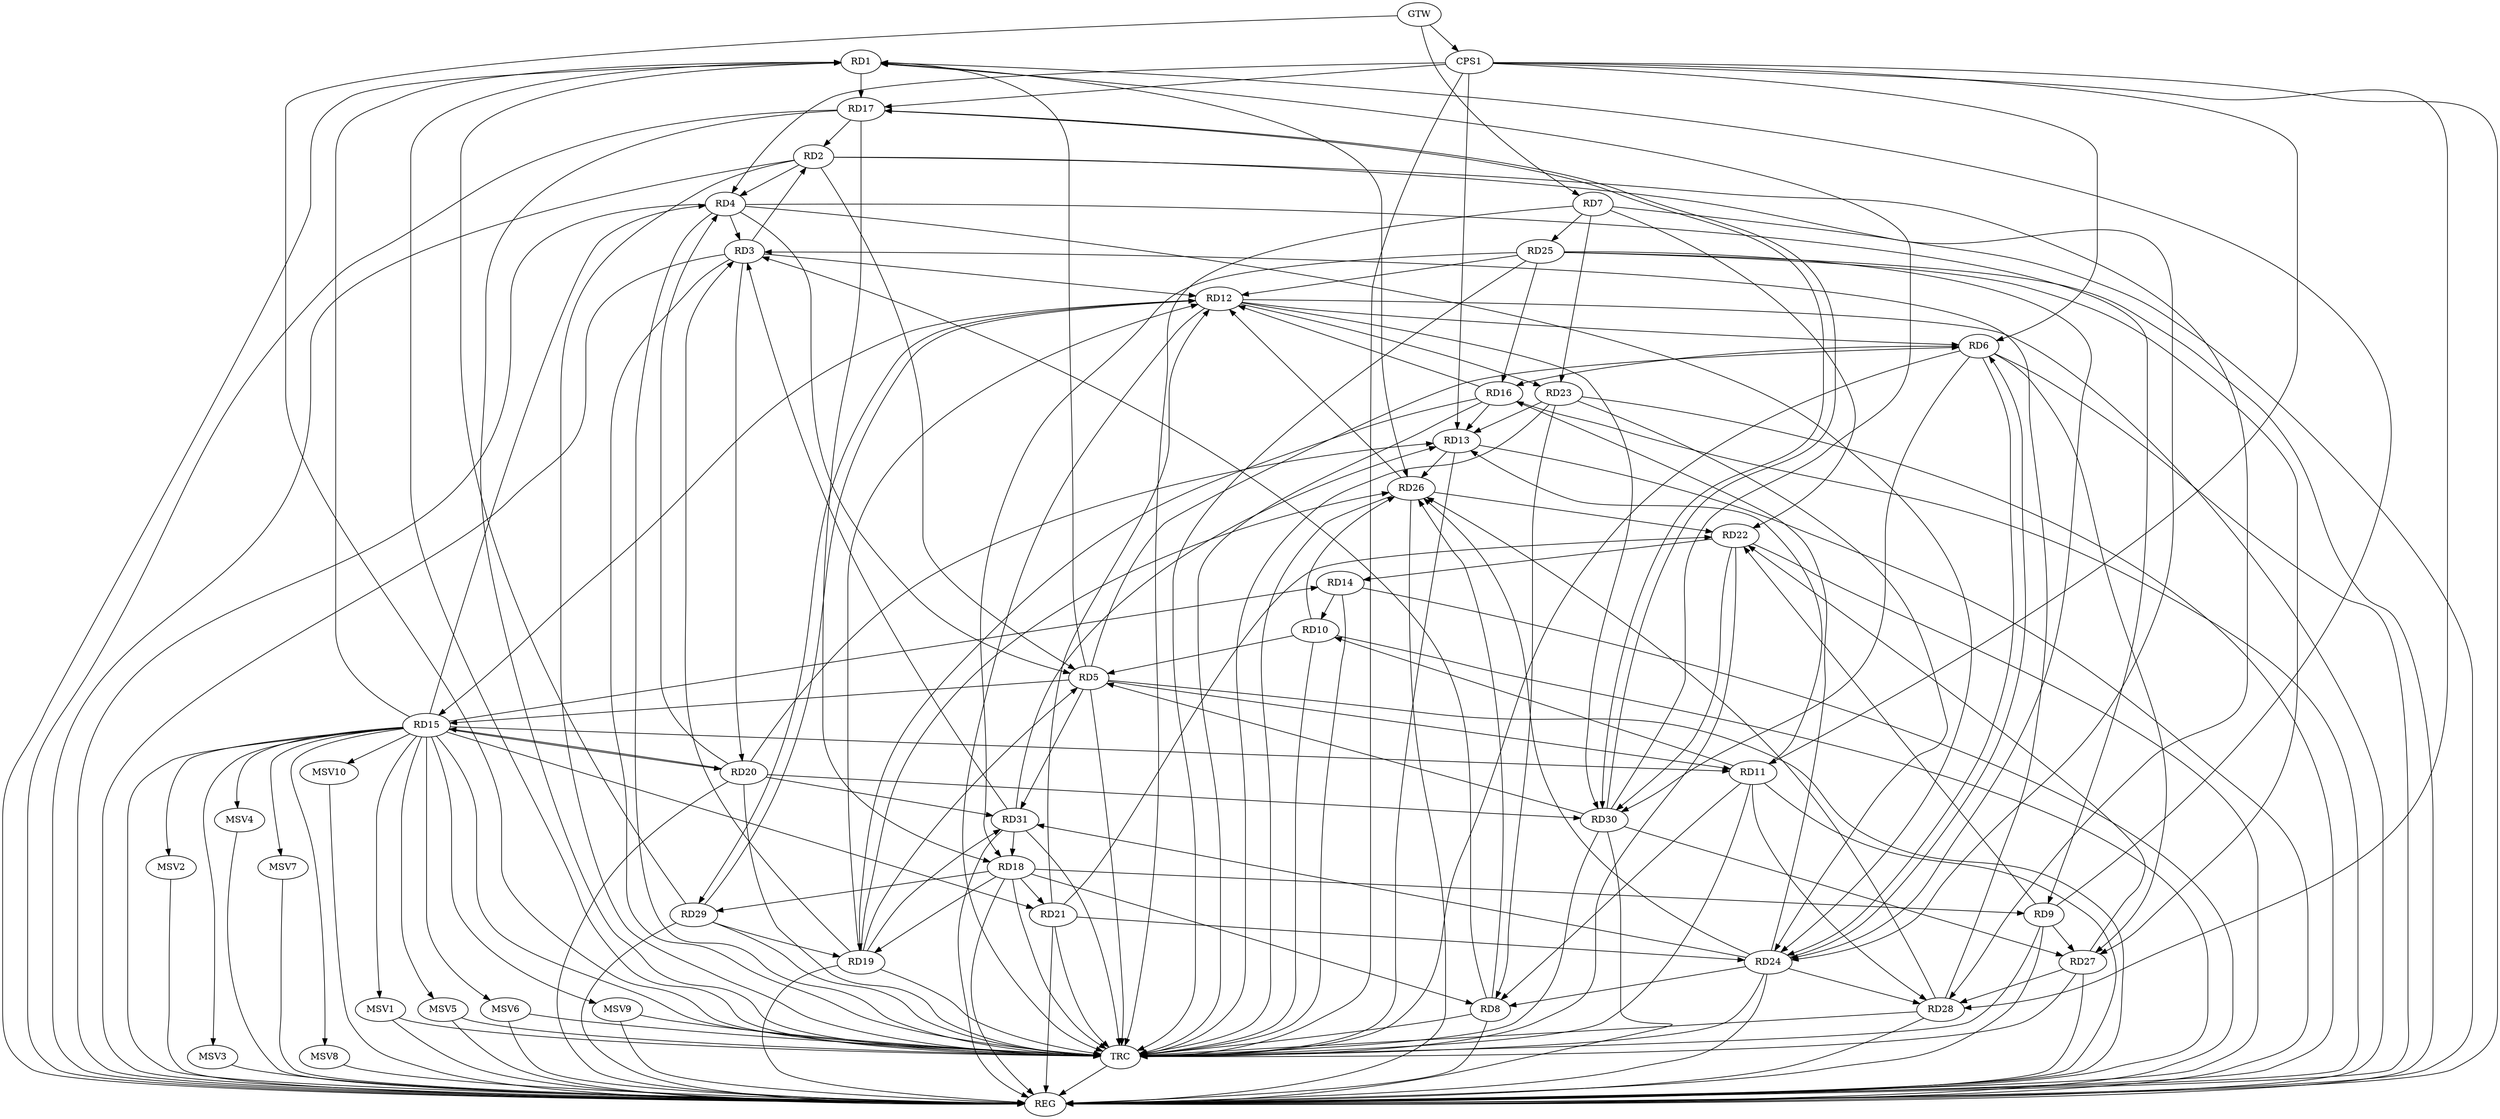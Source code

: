 strict digraph G {
  RD1 [ label="RD1" ];
  RD2 [ label="RD2" ];
  RD3 [ label="RD3" ];
  RD4 [ label="RD4" ];
  RD5 [ label="RD5" ];
  RD6 [ label="RD6" ];
  RD7 [ label="RD7" ];
  RD8 [ label="RD8" ];
  RD9 [ label="RD9" ];
  RD10 [ label="RD10" ];
  RD11 [ label="RD11" ];
  RD12 [ label="RD12" ];
  RD13 [ label="RD13" ];
  RD14 [ label="RD14" ];
  RD15 [ label="RD15" ];
  RD16 [ label="RD16" ];
  RD17 [ label="RD17" ];
  RD18 [ label="RD18" ];
  RD19 [ label="RD19" ];
  RD20 [ label="RD20" ];
  RD21 [ label="RD21" ];
  RD22 [ label="RD22" ];
  RD23 [ label="RD23" ];
  RD24 [ label="RD24" ];
  RD25 [ label="RD25" ];
  RD26 [ label="RD26" ];
  RD27 [ label="RD27" ];
  RD28 [ label="RD28" ];
  RD29 [ label="RD29" ];
  RD30 [ label="RD30" ];
  RD31 [ label="RD31" ];
  CPS1 [ label="CPS1" ];
  GTW [ label="GTW" ];
  REG [ label="REG" ];
  TRC [ label="TRC" ];
  MSV1 [ label="MSV1" ];
  MSV2 [ label="MSV2" ];
  MSV3 [ label="MSV3" ];
  MSV4 [ label="MSV4" ];
  MSV5 [ label="MSV5" ];
  MSV6 [ label="MSV6" ];
  MSV7 [ label="MSV7" ];
  MSV8 [ label="MSV8" ];
  MSV9 [ label="MSV9" ];
  MSV10 [ label="MSV10" ];
  RD5 -> RD1;
  RD9 -> RD1;
  RD15 -> RD1;
  RD1 -> RD17;
  RD1 -> RD26;
  RD29 -> RD1;
  RD30 -> RD1;
  RD3 -> RD2;
  RD2 -> RD4;
  RD2 -> RD5;
  RD17 -> RD2;
  RD2 -> RD24;
  RD2 -> RD28;
  RD4 -> RD3;
  RD8 -> RD3;
  RD3 -> RD12;
  RD19 -> RD3;
  RD3 -> RD20;
  RD28 -> RD3;
  RD31 -> RD3;
  RD4 -> RD5;
  RD4 -> RD9;
  RD15 -> RD4;
  RD20 -> RD4;
  RD4 -> RD24;
  RD5 -> RD6;
  RD10 -> RD5;
  RD5 -> RD11;
  RD5 -> RD15;
  RD19 -> RD5;
  RD30 -> RD5;
  RD5 -> RD31;
  RD12 -> RD6;
  RD6 -> RD16;
  RD6 -> RD24;
  RD24 -> RD6;
  RD6 -> RD27;
  RD6 -> RD30;
  RD7 -> RD22;
  RD7 -> RD23;
  RD7 -> RD25;
  RD11 -> RD8;
  RD18 -> RD8;
  RD23 -> RD8;
  RD24 -> RD8;
  RD8 -> RD26;
  RD18 -> RD9;
  RD9 -> RD22;
  RD9 -> RD27;
  RD11 -> RD10;
  RD14 -> RD10;
  RD10 -> RD26;
  RD11 -> RD13;
  RD15 -> RD11;
  RD11 -> RD28;
  RD12 -> RD15;
  RD16 -> RD12;
  RD19 -> RD12;
  RD21 -> RD12;
  RD12 -> RD23;
  RD25 -> RD12;
  RD26 -> RD12;
  RD12 -> RD29;
  RD29 -> RD12;
  RD12 -> RD30;
  RD16 -> RD13;
  RD20 -> RD13;
  RD23 -> RD13;
  RD13 -> RD26;
  RD31 -> RD13;
  RD15 -> RD14;
  RD22 -> RD14;
  RD15 -> RD20;
  RD20 -> RD15;
  RD15 -> RD21;
  RD16 -> RD19;
  RD24 -> RD16;
  RD25 -> RD16;
  RD17 -> RD18;
  RD17 -> RD30;
  RD30 -> RD17;
  RD18 -> RD19;
  RD18 -> RD21;
  RD25 -> RD18;
  RD18 -> RD29;
  RD31 -> RD18;
  RD19 -> RD26;
  RD29 -> RD19;
  RD19 -> RD31;
  RD20 -> RD30;
  RD20 -> RD31;
  RD21 -> RD22;
  RD21 -> RD24;
  RD26 -> RD22;
  RD27 -> RD22;
  RD22 -> RD30;
  RD23 -> RD24;
  RD25 -> RD24;
  RD24 -> RD26;
  RD24 -> RD28;
  RD24 -> RD31;
  RD25 -> RD27;
  RD28 -> RD26;
  RD27 -> RD28;
  RD30 -> RD27;
  CPS1 -> RD4;
  CPS1 -> RD11;
  CPS1 -> RD28;
  CPS1 -> RD13;
  CPS1 -> RD6;
  CPS1 -> RD17;
  GTW -> RD7;
  GTW -> CPS1;
  RD1 -> REG;
  RD2 -> REG;
  RD3 -> REG;
  RD4 -> REG;
  RD5 -> REG;
  RD6 -> REG;
  RD7 -> REG;
  RD8 -> REG;
  RD9 -> REG;
  RD10 -> REG;
  RD11 -> REG;
  RD12 -> REG;
  RD13 -> REG;
  RD14 -> REG;
  RD15 -> REG;
  RD16 -> REG;
  RD17 -> REG;
  RD18 -> REG;
  RD19 -> REG;
  RD20 -> REG;
  RD21 -> REG;
  RD22 -> REG;
  RD23 -> REG;
  RD24 -> REG;
  RD25 -> REG;
  RD26 -> REG;
  RD27 -> REG;
  RD28 -> REG;
  RD29 -> REG;
  RD30 -> REG;
  RD31 -> REG;
  CPS1 -> REG;
  RD1 -> TRC;
  RD2 -> TRC;
  RD3 -> TRC;
  RD4 -> TRC;
  RD5 -> TRC;
  RD6 -> TRC;
  RD7 -> TRC;
  RD8 -> TRC;
  RD9 -> TRC;
  RD10 -> TRC;
  RD11 -> TRC;
  RD12 -> TRC;
  RD13 -> TRC;
  RD14 -> TRC;
  RD15 -> TRC;
  RD16 -> TRC;
  RD17 -> TRC;
  RD18 -> TRC;
  RD19 -> TRC;
  RD20 -> TRC;
  RD21 -> TRC;
  RD22 -> TRC;
  RD23 -> TRC;
  RD24 -> TRC;
  RD25 -> TRC;
  RD26 -> TRC;
  RD27 -> TRC;
  RD28 -> TRC;
  RD29 -> TRC;
  RD30 -> TRC;
  RD31 -> TRC;
  CPS1 -> TRC;
  GTW -> TRC;
  TRC -> REG;
  RD15 -> MSV1;
  MSV1 -> REG;
  MSV1 -> TRC;
  RD15 -> MSV2;
  MSV2 -> REG;
  RD15 -> MSV3;
  RD15 -> MSV4;
  MSV3 -> REG;
  MSV4 -> REG;
  RD15 -> MSV5;
  RD15 -> MSV6;
  MSV5 -> REG;
  MSV5 -> TRC;
  MSV6 -> REG;
  MSV6 -> TRC;
  RD15 -> MSV7;
  MSV7 -> REG;
  RD15 -> MSV8;
  RD15 -> MSV9;
  MSV8 -> REG;
  MSV9 -> REG;
  MSV9 -> TRC;
  RD15 -> MSV10;
  MSV10 -> REG;
}
